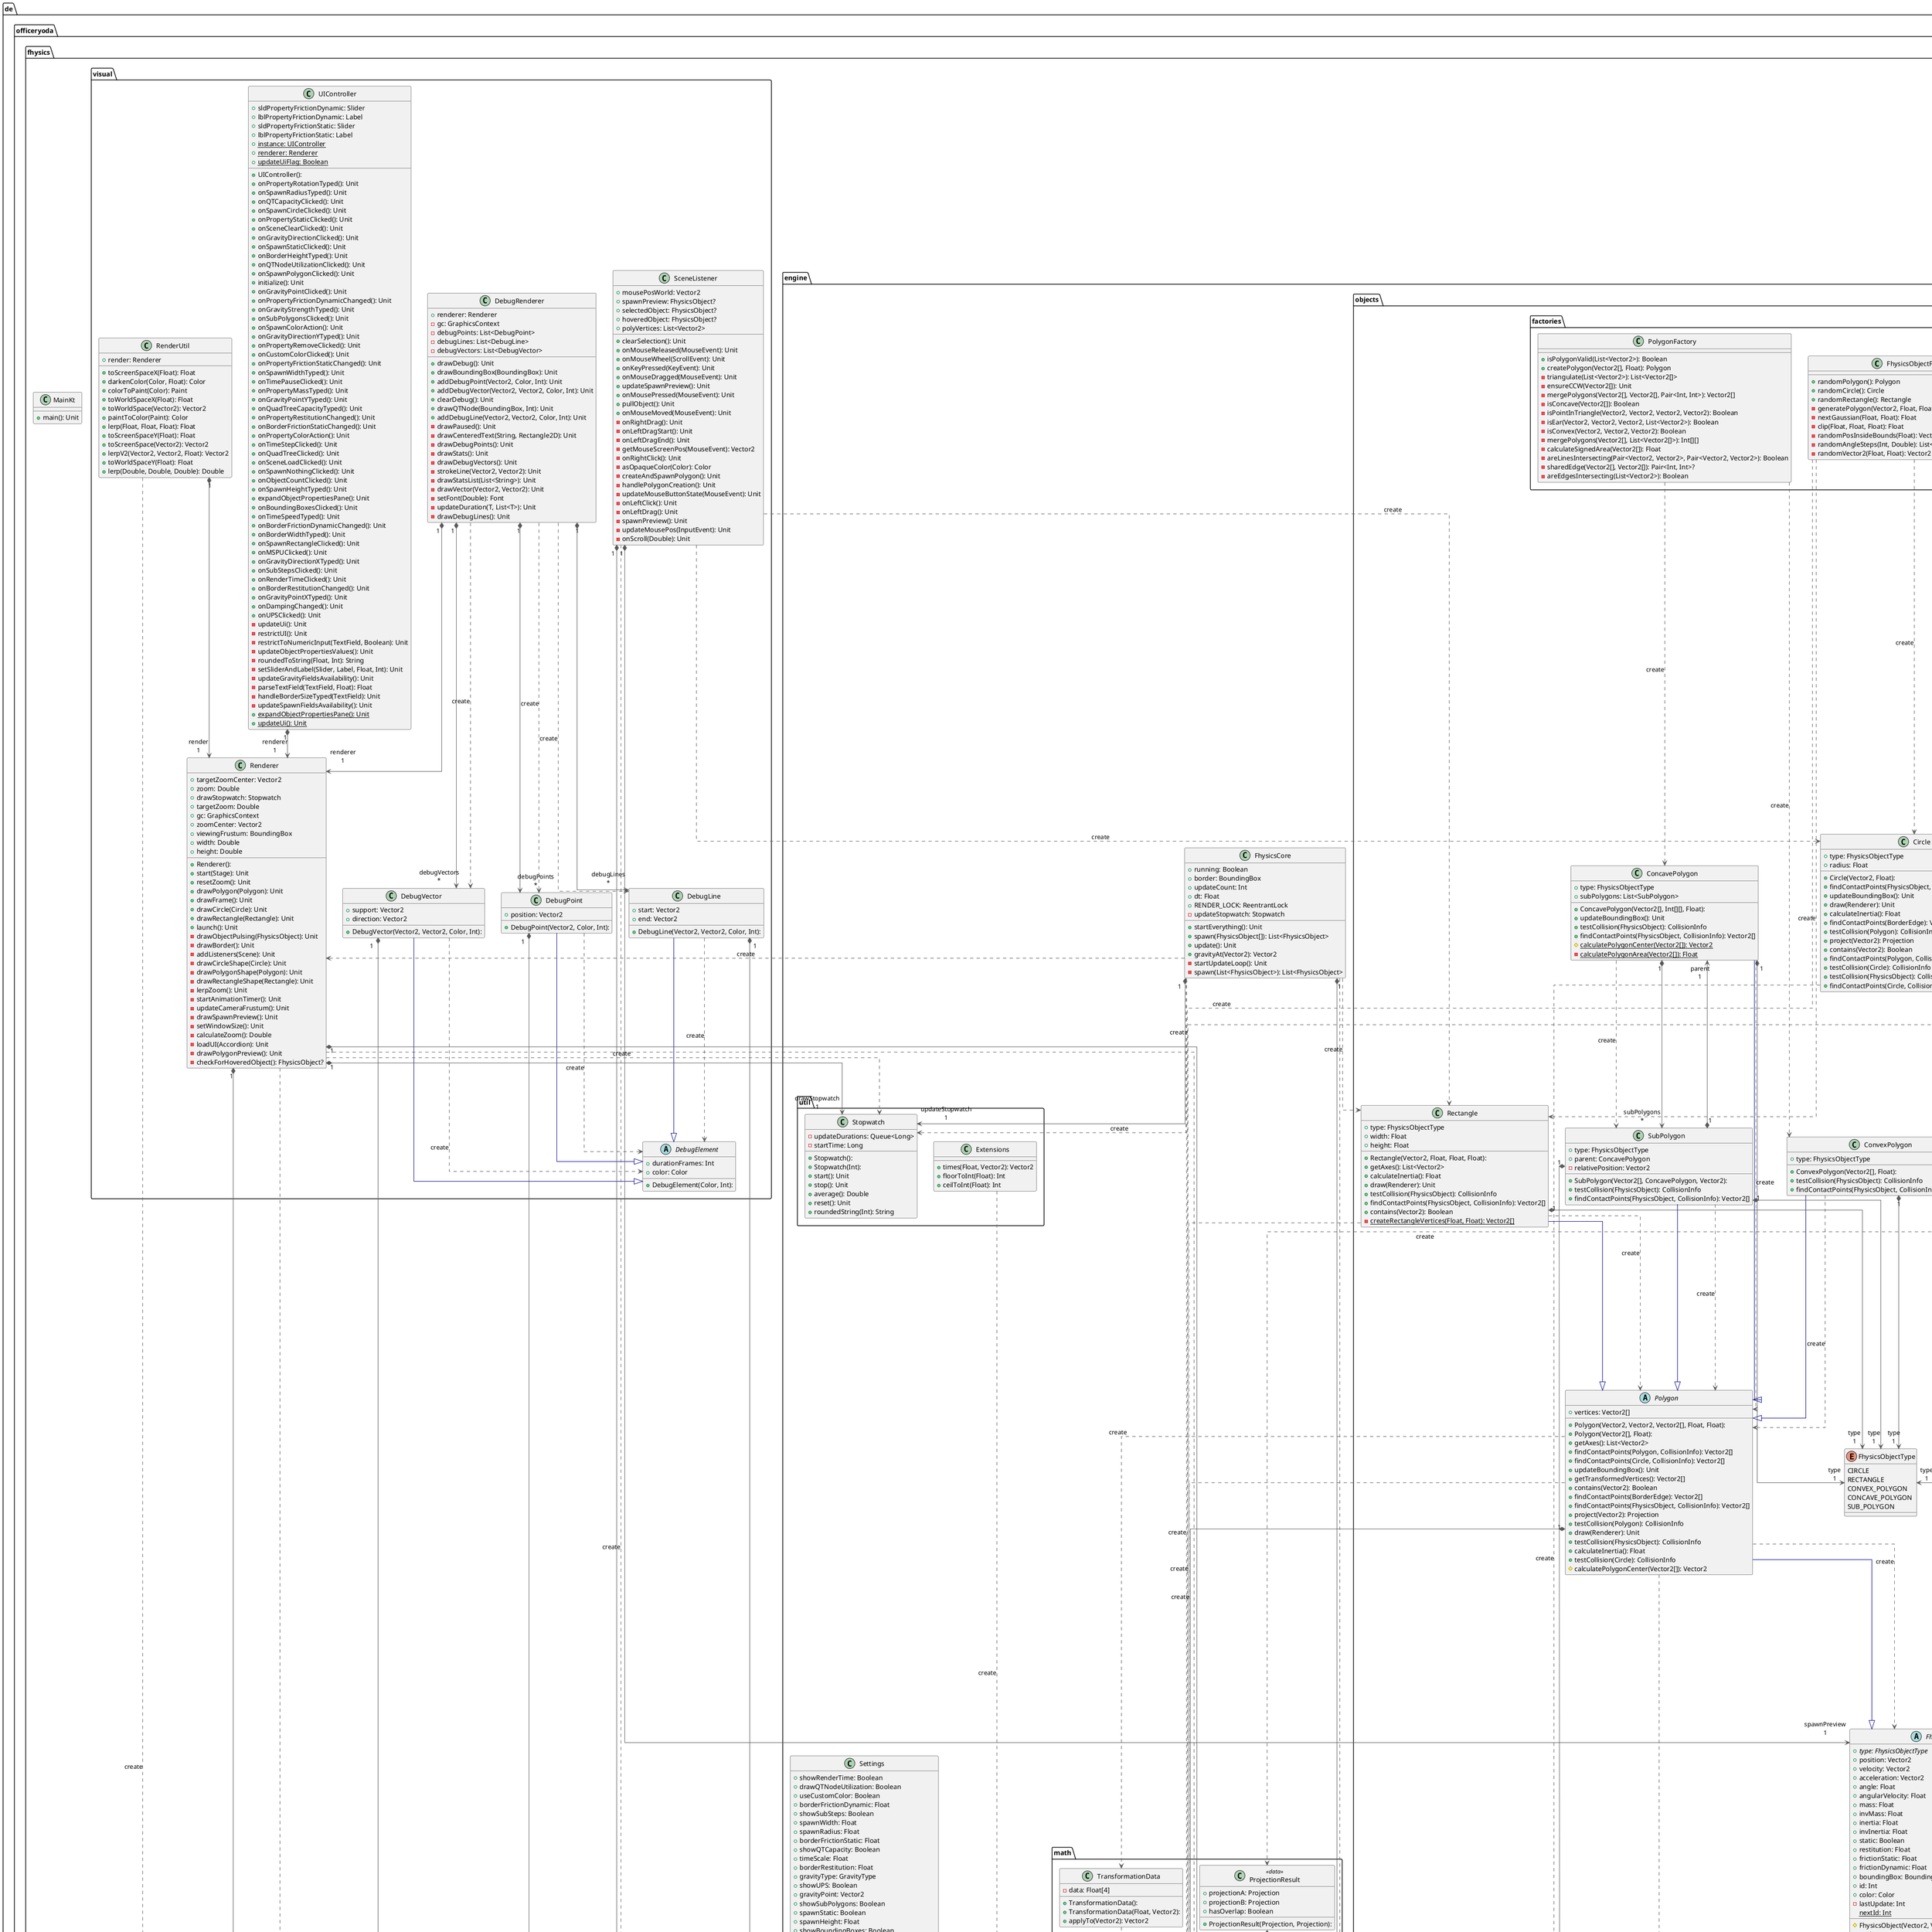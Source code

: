 @startuml

top to bottom direction
skinparam linetype ortho

class de.officeryoda.fhysics.engine.collision.BorderEdge << data >> {
    + normal: Vector2
    + borderPosition: Float
    + edgeCorner: Vector2
    + BorderEdge(Vector2, Float, Vector2):
    + testCollision(FhysicsObject): CollisionInfo
}

class de.officeryoda.fhysics.engine.collision.CollisionFinder {
    + testCollision(Circle, Circle): CollisionInfo
    + testCollision(Polygon, Polygon): CollisionInfo
    + testCollision(Polygon, Circle): CollisionInfo
    + getClosestPointOnLine(Vector2, Vector2, Vector2): Vector2
    - checkAxesForOverlap(List<Vector2>, Polygon, Circle): Boolean
    - testConcavePolygonCollision(ConcavePolygon, Circle): CollisionInfo
    - getUniqueAxes(Polygon, Polygon): List<Vector2>
    - testProjectionOverlap(Vector2, FhysicsObject, FhysicsObject): ProjectionResult
    - calculateOverlap(Circle, Circle, Vector2): Float
    - getClosestPoint(Polygon, Vector2): Vector2
    - findCollisionInfo(Polygon, Polygon, List<Vector2>): CollisionInfo
    - findDeepestCollision(Polygon, Polygon): CollisionInfo
    - testConcavePolygonCollision(Polygon, Polygon): CollisionInfo
}

class de.officeryoda.fhysics.engine.collision.CollisionInfo << data >> {
    + objA: FhysicsObject?
    + objB: FhysicsObject?
    + normal: Vector2
    + depth: Float
    + hasCollision: Boolean
    + CollisionInfo(FhysicsObject?, FhysicsObject?, Vector2, Float):
    + CollisionInfo():
}

class de.officeryoda.fhysics.engine.collision.CollisionSolver {
    + moveInsideBorder(FhysicsObject): Set<BorderEdge>
    + updateBorderObjects(): Unit
    + solveCollision(CollisionInfo): Unit
    + handleBorderCollisions(FhysicsObject): Unit
    - solveImpulseBorder(BorderEdge, FhysicsObject, Vector2[]): Float[]
    - solveFriction(FhysicsObject, FhysicsObject, Vector2[], Float[], Vector2): Unit
    - solveFrictionBorder(BorderEdge, FhysicsObject, Vector2[], Float[]): Unit
    - calculateFrictionMagnitude(Vector2, Vector2, FhysicsObject, FhysicsObject, Vector2, Vector2, Vector2[]): Float
    - applyImpulse(ArrayList<Vector2>, Vector2[], FhysicsObject): Unit
    - calculateImpulseMagnitude(FhysicsObject, FhysiscsObject, Vector2, Int, Float, Vector2, Vector2): Float
    - separateOverlappingObjects(CollisionInfo): Unit
    - calculateImpulseMagnitude(FhysicsObject, Vector2, Vector2, Float, Int): Float
    - calculateRelativeVelocity(FhysicsObject, FhysicsObject, Vector2, Vector2): Vector2
    - applyImpulses(ArrayList<Vector2>, Vector2[], FhysicsObject, FhysicsObject): Unit
    - solveImpulse(FhysicsObject, FhysicsObject, Vector2[], CollisionInfo): Float[]
    - processBorderContactPointsImpulse(Vector2[], FhysicsObject, Vector2, ArrayList<Vector2>): Float[]
    - applyCoulombsLaw(Float, Float, Vector2, Float, Float): Vector2
    - calculateFrictionMagnitude(Vector2, Vector2, FhysicsObject, Vector2, Vector2[]): Float
    - processObjectContactPointsImpulse(Vector2[], FhysicsObject, FhysicsObject, Vector2, ArrayList<Vector2>): Float[]
    - processObjectContactPointsFriction(Vector2[], FhysicsObject, FhysicsObject, Vector2, ArrayList<Vector2>, Float[]): Unit
    - applyFriction(ArrayList<Vector2>, FhysicsObject, Vector2[]): Unit
    - processBorderContactPointsFriction(Vector2[], FhysicsObject, Vector2, ArrayList<Vector2>, Float[]): Unit
    - clampSmallAngularVelocity(FhysicsObject): Unit
    - applyFriction(ArrayList<Vector2>, Vector2[], FhysicsObject, FhysicsObject, Float): Unit
    - calculateContactPerpendicular(Vector2, FhysicsObject): Vector2
    - solveBorderCollision(FhysicsObject, BorderEdge): Unit
}

class de.officeryoda.fhysics.engine.collision.ContactFinder {
    + findContactPoints(Circle, CollisionInfo): Vector2[]
    + findContactPoints(BorderEdge, Circle): Vector2[]
    + findContactPoints(Polygon, Polygon): Vector2[]
    + findContactPoints(BorderEdge, Polygon): Vector2[]
    + getConvexPolygons(Polygon, Polygon): Pair<List<Polygon>, List<Polygon>>
    - findConcavePolygonContactPoints(BorderEdge, ConcavePolygon): Vector2[]
    - findConcavePolygonContactPoints(Polygon, Polygon): Vector2[]
    - isNearExisting(Vector2, List<Vector2>): Boolean
    - findContactPoints(List<Polygon>, List<Polygon>): Vector2[]
    - nearlyEquals(Vector2, Vector2): Boolean
}

class de.officeryoda.fhysics.engine.datastructures.BoundingBox << data >> {
    x: Float
    y: Float
    width: Float
    height: Float
    + BoundingBox():
    + BoundingBox(Float, Float, Float, Float):
    + contains(BoundingBox): Boolean
    + overlaps(BoundingBox): Boolean
    + contains(Vector2): Boolean
    + setFromPolygon: Polygon
    + setFromCircle: Circle
}

class de.officeryoda.fhysics.engine.datastructures.IndexedFreeList<T> {
    - data: List<FreeElement<T>>
    - firstFree: Int
    + IndexedFreeList():
    + IndexedFreeList(T):
    + free(Int): Unit
    + clear(): Unit
    + get(Int): T
    + capacity(): Int
    + usedCount(): Int
    + iterator(): Iterator<T>
    + add(T): Int
    + indexOf(T): Int
}

class de.officeryoda.fhysics.engine.datastructures.FreeElement<T> << data >> {
    + element: T?
    + next: Int
    + FreeElement(T?, Int):
    + FreeElement():
}

class de.officeryoda.fhysics.engine.datastructures.QuadTree {
    + capacity: Int
    + clearFlag: Boolean
    + rebuildFlag: Boolean
    + pendingRemovals: List<FhysicsObject>
    - pendingAdditions: List<FhysicsObject>
    - MIN_SIZE: Float
    - objectLists: IndexedFreeList<List<FhysicsObject>>
    - root: QTNode
    - nodes: List<QTNode>
    - threadPool: ExecutorService
    + update(): Unit
    + insert(FhysicsObject): Unit
    + query(Vector2): FhysicsObject?
    + rebuild(): Unit
    + clear(): Unit
    + shutdownThreadPool(): Unit
    + processPendingOperations(): Unit
    + getObjectCountInChildren(QTNode): Int
    + remove(FhysicsObject): Unit
    + drawObjects(Renderer): Unit
    + drawNodes(BoundingBox): Unit
    - insertPending(): Unit
    - removeIteratively(FhysicsObject): Unit
    - insertOverlappingObjects(QTNode, QTNode): Unit
    - updateFhysicsObjects(List<FhysicsObject>): Unit
    - removePending(): Unit
    - shouldSplitNode(QTNode): Boolean
    - totalRebuild(): Unit
    - getLeafNode(Vector2): QTNode
    - queryLeafObjects(QTNode, Vector2): FhysicsObject?
    - tryCollapseBranch(QTNode): Unit
    - moveObjectsToChildren(QTNode, Int): Unit
    - addNotContainedToList(QTNode, List<FhysicsObject>): Unit
    - addOverlappingChildrenToQueue(QTNode, BoundingBox, ArrayDeque<QTNode>): Unit
    - insertIntoLeaf(FhysicsObject, QTNode): Unit
    - createChildNodes(BoundingBox): Int
    - tryInsertRebuildList(List<FhysicsObject>, QTNode): Unit
    - trySplitNode(QTNode): Unit
    - findOverlappingLeaves(BoundingBox, QTNode): List<QTNode>
    - updateLeaf(QTNode): Unit
    - insertIteratively(FhysicsObject, QTNode): Unit
    - moveObjects(QTNode, QTNode): Unit
    - getChildren(QTNode): QTNode[]
    - handleCollisions(List<FhysicsObject>): Unit
    - convertToBranch(QTNode, Int): Unit
    - collapseBranch(QTNode): Unit
}

class de.officeryoda.fhysics.engine.datastructures.QTNode << data >> {
    + bbox: BoundingBox
    + index: Int
    + objects: List<FhysicsObject>
    + isLeaf: Boolean
    + QTNode(BoundingBox):
    + convertToBranch(): Unit
    + convertToLeaf(): Unit
}

class de.officeryoda.fhysics.engine.math.Projection << data >> {
    + min: Float
    + max: Float
    + Projection(Float, Float):
    + overlaps(Projection): Boolean
}

class de.officeryoda.fhysics.engine.math.ProjectionResult << data >> {
    + projectionA: Projection
    + projectionB: Projection
    + hasOverlap: Boolean
    + ProjectionResult(Projection, Projection):
}

class de.officeryoda.fhysics.engine.math.TransformationData {
    - data: Float[4]
    + TransformationData():
    + TransformationData(Float, Vector2):
    + applyTo(Vector2): Vector2
}

class de.officeryoda.fhysics.engine.math.Vector2 << data >> {
    + x: Float
    + y: Float
    {static} ZERO: Vector2
    + Vector2(Float, Float):
    + Vector2(Float):
    + Vector2():
    + dot(Vector2): Float
    + cross(Vector2): Float
    + normalized(): Vector2
    + negate(): Unit
    + rotated(Float): Vector2
    + rotatedAround(Float, Vector2): Vector2
    + sqrDistanceTo(Vector2): Float
    + distanceTo(Vector2): Float
    + sqrMagnitude(): Float
    + magnitude(): Float
}

class de.officeryoda.fhysics.engine.objects.factories.FhysicsObjectFactory {
    + randomPolygon(): Polygon
    + randomCircle(): Circle
    + randomRectangle(): Rectangle
    - generatePolygon(Vector2, Float, Float, Float, Int): List<Vector2>
    - nextGaussian(Float, Float): Float
    - clip(Float, Float, Float): Float
    - randomPosInsideBounds(Float): Vector2
    - randomAngleSteps(Int, Double): List<Double>
    - randomVector2(Float, Float): Vector2
}

class de.officeryoda.fhysics.engine.objects.factories.PolygonFactory {
    + isPolygonValid(List<Vector2>): Boolean
    + createPolygon(Vector2[], Float): Polygon
    - triangulate(List<Vector2>): List<Vector2[]>
    - ensureCCW(Vector2[]): Unit
    - mergePolygons(Vector2[], Vector2[], Pair<Int, Int>): Vector2[]
    - isConcave(Vector2[]): Boolean
    - isPointInTriangle(Vector2, Vector2, Vector2, Vector2): Boolean
    - isEar(Vector2, Vector2, Vector2, List<Vector2>): Boolean
    - isConvex(Vector2, Vector2, Vector2): Boolean
    - mergePolygons(Vector2[], List<Vector2[]>): Int[][]
    - calculateSignedArea(Vector2[]): Float
    - areLinesIntersecting(Pair<Vector2, Vector2>, Pair<Vector2, Vector2>): Boolean
    - sharedEdge(Vector2[], Vector2[]): Pair<Int, Int>?
    - areEdgesIntersecting(List<Vector2>): Boolean
}

class de.officeryoda.fhysics.engine.objects.Circle {
    + type: FhysicsObjectType
    + radius: Float
    + Circle(Vector2, Float):
    + findContactPoints(FhysicsObject, CollisionInfo): Vector2[]
    + updateBoundingBox(): Unit
    + draw(Renderer): Unit
    + calculateInertia(): Float
    + findContactPoints(BorderEdge): Vector2[]
    + testCollision(Polygon): CollisionInfo
    + project(Vector2): Projection
    + contains(Vector2): Boolean
    + findContactPoints(Polygon, CollisionInfo): Vector2[]
    + testCollision(Circle): CollisionInfo
    + testCollision(FhysicsObject): CollisionInfo
    + findContactPoints(Circle, CollisionInfo): Vector2[]
}

class de.officeryoda.fhysics.engine.objects.ConcavePolygon {
    + type: FhysicsObjectType
    + subPolygons: List<SubPolygon>
    + ConcavePolygon(Vector2[], Int[][], Float):
    + updateBoundingBox(): Unit
    + testCollision(FhysicsObject): CollisionInfo
    + findContactPoints(FhysicsObject, CollisionInfo): Vector2[]
    {static} # calculatePolygonCenter(Vector2[]): Vector2
    {static} - calculatePolygonArea(Vector2[]): Float
}

class de.officeryoda.fhysics.engine.objects.ConvexPolygon {
    + type: FhysicsObjectType
    + ConvexPolygon(Vector2[], Float):
    + testCollision(FhysicsObject): CollisionInfo
    + findContactPoints(FhysicsObject, CollisionInfo): Vector2[]
}

abstract class de.officeryoda.fhysics.engine.objects.FhysicsObject {
    {abstract} + type: FhysicsObjectType
    + position: Vector2
    + velocity: Vector2
    + acceleration: Vector2
    + angle: Float
    + angularVelocity: Float
    + mass: Float
    + invMass: Float
    + inertia: Float
    + invInertia: Float
    + static: Boolean
    + restitution: Float
    + frictionStatic: Float
    + frictionDynamic: Float
    + boundingBox: BoundingBox
    + id: Int
    + color: Color
    - lastUpdate: Int
    {static} nextId: Int
    # FhysicsObject(Vector2, Vector2, Float, Float, Float):
    + update(): Unit
    {abstract} + project(Vector2): Projection
    {abstract} + contains(Vector2): Boolean
    {abstract} + draw(Renderer): Unit
    {abstract} + updateBoundingBox(): Unit
    {abstract} + calculateInertia(): Float
    {abstract} + findContactPoints(BorderEdge): Vector2[]
    {abstract} + findContactPoints(FhysicsObject, CollisionInfo): Vector2[]
    {abstract} + findContactPoints(Circle, CollisionInfo): Vector2[]
    {abstract} + findContactPoints(Polygon, CollisionInfo): Vector2[]
    + testCollision(BorderEdge): CollisionInfo
    {abstract} + testCollision(FhysicsObject): CollisionInfo
    {abstract} + testCollision(Circle): CollisionInfo
    {abstract} + testCollision(Polygon): CollisionInfo
    - colorFromId(): Color
}

enum de.officeryoda.fhysics.engine.objects.FhysicsObjectType {
    CIRCLE
    RECTANGLE
    CONVEX_POLYGON
    CONCAVE_POLYGON
    SUB_POLYGON
}

abstract class de.officeryoda.fhysics.engine.objects.Polygon {
    + vertices: Vector2[]
    + Polygon(Vector2, Vector2, Vector2[], Float, Float):
    + Polygon(Vector2[], Float):
    + getAxes(): List<Vector2>
    + findContactPoints(Polygon, CollisionInfo): Vector2[]
    + findContactPoints(Circle, CollisionInfo): Vector2[]
    + updateBoundingBox(): Unit
    + getTransformedVertices(): Vector2[]
    + contains(Vector2): Boolean
    + findContactPoints(BorderEdge): Vector2[]
    + findContactPoints(FhysicsObject, CollisionInfo): Vector2[]
    + project(Vector2): Projection
    + testCollision(Polygon): CollisionInfo
    + draw(Renderer): Unit
    + testCollision(FhysicsObject): CollisionInfo
    + calculateInertia(): Float
    + testCollision(Circle): CollisionInfo
    # calculatePolygonCenter(Vector2[]): Vector2
}

class de.officeryoda.fhysics.engine.objects.Rectangle {
    + type: FhysicsObjectType
    + width: Float
    + height: Float
    + Rectangle(Vector2, Float, Float, Float):
    + getAxes(): List<Vector2>
    + calculateInertia(): Float
    + draw(Renderer): Unit
    + testCollision(FhysicsObject): CollisionInfo
    + findContactPoints(FhysicsObject, CollisionInfo): Vector2[]
    + contains(Vector2): Boolean
    {static} - createRectangleVertices(Float, Float): Vector2[]
}

class de.officeryoda.fhysics.engine.objects.SubPolygon {
    + type: FhysicsObjectType
    + parent: ConcavePolygon
    - relativePosition: Vector2
    + SubPolygon(Vector2[], ConcavePolygon, Vector2):
    + testCollision(FhysicsObject): CollisionInfo
    + findContactPoints(FhysicsObject, CollisionInfo): Vector2[]
}

class de.officeryoda.fhysics.engine.util.Extensions {
    + times(Float, Vector2): Vector2
    + floorToInt(Float): Int
    + ceilToInt(Float): Int
}

class de.officeryoda.fhysics.engine.util.Stopwatch {
    - updateDurations: Queue<Long>
    - startTime: Long
    + Stopwatch():
    + Stopwatch(Int):
    + start(): Unit
    + stop(): Unit
    + average(): Double
    + reset(): Unit
    + roundedString(Int): String
}

class de.officeryoda.fhysics.engine.FhysicsCore {
    + running: Boolean
    + border: BoundingBox
    + updateCount: Int
    + dt: Float
    + RENDER_LOCK: ReentrantLock
    - updateStopwatch: Stopwatch
    + startEverything(): Unit
    + spawn(FhysicsObject[]): List<FhysicsObject>
    + update(): Unit
    + gravityAt(Vector2): Vector2
    - startUpdateLoop(): Unit
    - spawn(List<FhysicsObject>): List<FhysicsObject>
}

class de.officeryoda.fhysics.engine.SceneManager {
    + scenes: List<CustomScene>
    + loadPendingScene(): Unit
    + clearScene(): Unit
    + loadScene(String?): Unit
    - createScenes(): List<CustomScene>
}

class de.officeryoda.fhysics.engine.CustomScene << data >> {
    + name: String
    + settings: Map<String, Object>
    + objectCreation: () -> Unit
    + CustomScene(String, Map<String, Object>, () -> Unit):
    + load(): Unit
}

class de.officeryoda.fhysics.engine.Settings {
    + showRenderTime: Boolean
    + drawQTNodeUtilization: Boolean
    + useCustomColor: Boolean
    + borderFrictionDynamic: Float
    + showSubSteps: Boolean
    + spawnWidth: Float
    + spawnRadius: Float
    + borderFrictionStatic: Float
    + showQTCapacity: Boolean
    + timeScale: Float
    + borderRestitution: Float
    + gravityType: GravityType
    + showUPS: Boolean
    + gravityPoint: Vector2
    + showSubPolygons: Boolean
    + spawnStatic: Boolean
    + spawnHeight: Float
    + showBoundingBoxes: Boolean
    + damping: Float
    + spawnObjectType: SpawnObjectType
    + gravityDirection: Vector2
    + showObjectCount: Boolean
    + showMSPU: Boolean
    + spawnColor: Color
    + gravityPointStrength: Float
    + drawQuadTree: Boolean
    + setBorderProperties(Float, Float, Float): Unit
    + load(Map<String, Object>): Unit
    + loadDefault(): Unit
}

enum de.officeryoda.fhysics.engine.SpawnObjectType {
    NOTHING
    CIRCLE
    RECTANGLE
    POLYGON
}

enum de.officeryoda.fhysics.engine.GravityType {
    DIRECTIONAL
    TOWARDS_POINT
}

abstract class de.officeryoda.fhysics.visual.DebugElement {
    + durationFrames: Int
    + color: Color
    + DebugElement(Color, Int):
}

class de.officeryoda.fhysics.visual.DebugPoint {
    + position: Vector2
    + DebugPoint(Vector2, Color, Int):
}

class de.officeryoda.fhysics.visual.DebugLine {
    + start: Vector2
    + end: Vector2
    + DebugLine(Vector2, Vector2, Color, Int):
}

class de.officeryoda.fhysics.visual.DebugVector {
    + support: Vector2
    + direction: Vector2
    + DebugVector(Vector2, Vector2, Color, Int):
}

class de.officeryoda.fhysics.visual.DebugRenderer {
    + renderer: Renderer
    - gc: GraphicsContext
    - debugPoints: List<DebugPoint>
    - debugLines: List<DebugLine>
    - debugVectors: List<DebugVector>
    + drawDebug(): Unit
    + drawBoundingBox(BoundingBox): Unit
    + addDebugPoint(Vector2, Color, Int): Unit
    + addDebugVector(Vector2, Vector2, Color, Int): Unit
    + clearDebug(): Unit
    + drawQTNode(BoundingBox, Int): Unit
    + addDebugLine(Vector2, Vector2, Color, Int): Unit
    - drawPaused(): Unit
    - drawCenteredText(String, Rectangle2D): Unit
    - drawDebugPoints(): Unit
    - drawStats(): Unit
    - drawDebugVectors(): Unit
    - strokeLine(Vector2, Vector2): Unit
    - drawStatsList(List<String>): Unit
    - drawVector(Vector2, Vector2): Unit
    - setFont(Double): Font
    - updateDuration(T, List<T>): Unit
    - drawDebugLines(): Unit
}

class de.officeryoda.fhysics.visual.Renderer {
    + targetZoomCenter: Vector2
    + zoom: Double
    + drawStopwatch: Stopwatch
    + targetZoom: Double
    + gc: GraphicsContext
    + zoomCenter: Vector2
    + viewingFrustum: BoundingBox
    + width: Double
    + height: Double
    + Renderer():
    + start(Stage): Unit
    + resetZoom(): Unit
    + drawPolygon(Polygon): Unit
    + drawFrame(): Unit
    + drawCircle(Circle): Unit
    + drawRectangle(Rectangle): Unit
    + launch(): Unit
    - drawObjectPulsing(FhysicsObject): Unit
    - drawBorder(): Unit
    - addListeners(Scene): Unit
    - drawCircleShape(Circle): Unit
    - drawPolygonShape(Polygon): Unit
    - drawRectangleShape(Rectangle): Unit
    - lerpZoom(): Unit
    - startAnimationTimer(): Unit
    - updateCameraFrustum(): Unit
    - drawSpawnPreview(): Unit
    - setWindowSize(): Unit
    - calculateZoom(): Double
    - loadUI(Accordion): Unit
    - drawPolygonPreview(): Unit
    - checkForHoveredObject(): FhysicsObject?
}

class de.officeryoda.fhysics.visual.RenderUtil {
    + render: Renderer
    + toScreenSpaceX(Float): Float
    + darkenColor(Color, Float): Color
    + colorToPaint(Color): Paint
    + toWorldSpaceX(Float): Float
    + toWorldSpace(Vector2): Vector2
    + paintToColor(Paint): Color
    + lerp(Float, Float, Float): Float
    + toScreenSpaceY(Float): Float
    + toScreenSpace(Vector2): Vector2
    + lerpV2(Vector2, Vector2, Float): Vector2
    + toWorldSpaceY(Float): Float
    + lerp(Double, Double, Double): Double
}

class de.officeryoda.fhysics.visual.SceneListener {
    + mousePosWorld: Vector2
    + spawnPreview: FhysicsObject?
    + selectedObject: FhysicsObject?
    + hoveredObject: FhysicsObject?
    + polyVertices: List<Vector2>
    + clearSelection(): Unit
    + onMouseReleased(MouseEvent): Unit
    + onMouseWheel(ScrollEvent): Unit
    + onKeyPressed(KeyEvent): Unit
    + onMouseDragged(MouseEvent): Unit
    + updateSpawnPreview(): Unit
    + onMousePressed(MouseEvent): Unit
    + pullObject(): Unit
    + onMouseMoved(MouseEvent): Unit
    - onRightDrag(): Unit
    - onLeftDragStart(): Unit
    - onLeftDragEnd(): Unit
    - getMouseScreenPos(MouseEvent): Vector2
    - onRightClick(): Unit
    - asOpaqueColor(Color): Color
    - createAndSpawnPolygon(): Unit
    - handlePolygonCreation(): Unit
    - updateMouseButtonState(MouseEvent): Unit
    - onLeftClick(): Unit
    - onLeftDrag(): Unit
    - spawnPreview(): Unit
    - updateMousePos(InputEvent): Unit
    - onScroll(Double): Unit
}

class de.officeryoda.fhysics.visual.UIController {
    + sldPropertyFrictionDynamic: Slider
    + lblPropertyFrictionDynamic: Label
    + sldPropertyFrictionStatic: Slider
    + lblPropertyFrictionStatic: Label
    + {static} instance: UIController
    + {static} renderer: Renderer
    + {static} updateUiFlag: Boolean
    + UIController():
    + onPropertyRotationTyped(): Unit
    + onSpawnRadiusTyped(): Unit
    + onQTCapacityClicked(): Unit
    + onSpawnCircleClicked(): Unit
    + onPropertyStaticClicked(): Unit
    + onSceneClearClicked(): Unit
    + onGravityDirectionClicked(): Unit
    + onSpawnStaticClicked(): Unit
    + onBorderHeightTyped(): Unit
    + onQTNodeUtilizationClicked(): Unit
    + onSpawnPolygonClicked(): Unit
    + initialize(): Unit
    + onGravityPointClicked(): Unit
    + onPropertyFrictionDynamicChanged(): Unit
    + onGravityStrengthTyped(): Unit
    + onSubPolygonsClicked(): Unit
    + onSpawnColorAction(): Unit
    + onGravityDirectionYTyped(): Unit
    + onPropertyRemoveClicked(): Unit
    + onCustomColorClicked(): Unit
    + onPropertyFrictionStaticChanged(): Unit
    + onSpawnWidthTyped(): Unit
    + onTimePauseClicked(): Unit
    + onPropertyMassTyped(): Unit
    + onGravityPointYTyped(): Unit
    + onQuadTreeCapacityTyped(): Unit
    + onPropertyRestitutionChanged(): Unit
    + onBorderFrictionStaticChanged(): Unit
    + onPropertyColorAction(): Unit
    + onTimeStepClicked(): Unit
    + onQuadTreeClicked(): Unit
    + onSceneLoadClicked(): Unit
    + onSpawnNothingClicked(): Unit
    + onObjectCountClicked(): Unit
    + onSpawnHeightTyped(): Unit
    + expandObjectPropertiesPane(): Unit
    + onBoundingBoxesClicked(): Unit
    + onTimeSpeedTyped(): Unit
    + onBorderFrictionDynamicChanged(): Unit
    + onBorderWidthTyped(): Unit
    + onSpawnRectangleClicked(): Unit
    + onMSPUClicked(): Unit
    + onGravityDirectionXTyped(): Unit
    + onSubStepsClicked(): Unit
    + onRenderTimeClicked(): Unit
    + onBorderRestitutionChanged(): Unit
    + onGravityPointXTyped(): Unit
    + onDampingChanged(): Unit
    + onUPSClicked(): Unit
    - updateUi(): Unit
    - restrictUI(): Unit
    - restrictToNumericInput(TextField, Boolean): Unit
    - updateObjectPropertiesValues(): Unit
    - roundedToString(Float, Int): String
    - setSliderAndLabel(Slider, Label, Float, Int): Unit
    - updateGravityFieldsAvailability(): Unit
    - parseTextField(TextField, Float): Float
    - handleBorderSizeTyped(TextField): Unit
    - updateSpawnFieldsAvailability(): Unit
    {static} + expandObjectPropertiesPane(): Unit
    {static} + updateUi(): Unit
}

class de.officeryoda.fhysics.MainKt {
    + main(): Unit
}

Circle                         -[#000082,plain]-^  FhysicsObject
Circle                         -[#595959,dashed]->  FhysicsObject                 : "«create»"
Circle                        "1" *-[#595959,plain]-> "type\n1" FhysicsObjectType
Circle                         -[#595959,dashed]->  Projection              : "«create»"
CollisionFinder                -[#595959,dashed]->  CollisionInfo           : "«create»"
CollisionFinder                -[#595959,dashed]->  ProjectionResult        : "«create»"
CollisionSolver                -[#595959,dashed]->  BorderEdge              : "«create»"
CollisionSolver               "1" *-[#595959,plain]-> "borderObjects\n*" BorderEdge
CollisionSolver                -[#595959,dashed]->  Vector2                 : "«create»"
ConcavePolygon                "1" *-[#595959,plain]-> "type\n1" FhysicsObjectType
ConcavePolygon                 -[#000082,plain]-^  Polygon
ConcavePolygon                 -[#595959,dashed]->  Polygon                       : "«create»"
ConcavePolygon                 -[#595959,dashed]->  SubPolygon                    : "«create»"
ConcavePolygon                "1" *-[#595959,plain]-> "subPolygons\n*" SubPolygon
ContactFinder                  -[#595959,dashed]->  Vector2                 : "«create»"
ConvexPolygon                 "1" *-[#595959,plain]-> "type\n1" FhysicsObjectType
ConvexPolygon                  -[#000082,plain]-^  Polygon
ConvexPolygon                  -[#595959,dashed]->  Polygon                       : "«create»"
DebugLine                      -[#000082,plain]-^  DebugElement
DebugLine                      -[#595959,dashed]->  DebugElement                  : "«create»"
DebugLine                     "1" *-[#595959,plain]-> "start\n1" Vector2
DebugPoint                     -[#000082,plain]-^  DebugElement
DebugPoint                     -[#595959,dashed]->  DebugElement                  : "«create»"
DebugPoint                    "1" *-[#595959,plain]-> "position\n1" Vector2
DebugRenderer                 "1" *-[#595959,plain]-> "debugLines\n*" DebugLine
DebugRenderer                  -[#595959,dashed]->  DebugLine                     : "«create»"
DebugRenderer                 "1" *-[#595959,plain]-> "debugPoints\n*" DebugPoint
DebugRenderer                  -[#595959,dashed]->  DebugPoint                    : "«create»"
DebugRenderer                 "1" *-[#595959,plain]-> "debugVectors\n*" DebugVector
DebugRenderer                  -[#595959,dashed]->  DebugVector                   : "«create»"
DebugRenderer                 "1" *-[#595959,plain]-> "renderer\n1" Renderer
DebugVector                    -[#000082,plain]-^  DebugElement
DebugVector                    -[#595959,dashed]->  DebugElement                  : "«create»"
DebugVector                   "1" *-[#595959,plain]-> "support\n1" Vector2
Extensions                   -[#595959,dashed]->  Vector2                 : "«create»"
FhysicsCore                    -[#595959,dashed]->  Rectangle                     : "«create»"
FhysicsCore                    -[#595959,dashed]->  Renderer                      : "«create»"
FhysicsCore                   "1" *-[#595959,plain]-> "updateStopwatch\n1" Stopwatch
FhysicsCore                    -[#595959,dashed]->  Stopwatch                     : "«create»"
FhysicsCore                    -[#595959,dashed]->  BoundingBox             : "«create»"
FhysicsCore                   "1" *-[#595959,plain]-> "BORDER\n1" BoundingBox
FhysicsCore                    -[#595959,dashed]->  Vector2                 : "«create»"
FhysicsObject                 "1" *-[#595959,plain]-> "boundingBox\n1" BoundingBox
FhysicsObject                  -[#595959,dashed]->  BoundingBox             : "«create»"
FhysicsObject                 "1" *-[#595959,plain]-> "position\n1" Vector2
FhysicsObjectFactory           -[#595959,dashed]->  Circle                        : "«create»"
FhysicsObjectFactory           -[#595959,dashed]->  Rectangle                     : "«create»"
FhysicsObjectFactory           -[#595959,dashed]->  Vector2                 : "«create»"
IndexedFreeList                -[#595959,dashed]->  FreeElement             : "«create»"
IndexedFreeList               "1" *-[#595959,plain]-> "data\n*" FreeElement
Polygon                        -[#000082,plain]-^  FhysicsObject
Polygon                        -[#595959,dashed]->  FhysicsObject                 : "«create»"
Polygon                        -[#595959,dashed]->  TransformationData          : "«create»"
Polygon                        -[#595959,dashed]->  Projection              : "«create»"
Polygon                        -[#595959,dashed]->  Vector2                 : "«create»"
Polygon                       "1" *-[#595959,plain]-> "vertices\n*" Vector2
PolygonFactory                 -[#595959,dashed]->  ConcavePolygon                : "«create»"
PolygonFactory                 -[#595959,dashed]->  ConvexPolygon                 : "«create»"
QuadTree                      "1" *-[#595959,plain]-> "pendingAdditions\n*" FhysicsObject
QuadTree                      "1" *-[#595959,plain]-> "objectLists\n1" IndexedFreeList
QuadTree                       -[#595959,dashed]->  IndexedFreeList               : "«create»"
QuadTree                       -[#595959,dashed]->  BoundingBox             : "«create»"
QuadTree                      "1" *-[#595959,plain]-> "nodes\n*" QTNode
QuadTree                       -[#595959,dashed]->  QTNode                  : "«create»"
Rectangle                     "1" *-[#595959,plain]-> "type\n1" FhysicsObjectType
Rectangle                      -[#000082,plain]-^  Polygon
Rectangle                      -[#595959,dashed]->  Polygon                       : "«create»"
Rectangle                      -[#595959,dashed]->  Vector2                 : "«create»"
RenderUtil                    "1" *-[#595959,plain]-> "render\n1" Renderer
RenderUtil                     -[#595959,dashed]->  Vector2                 : "«create»"
Renderer                       -[#595959,dashed]->  Stopwatch                     : "«create»"
Renderer                      "1" *-[#595959,plain]-> "drawStopwatch\n1" Stopwatch
Renderer                      "1" *-[#595959,plain]-> "viewingFrustum\n1" BoundingBox
Renderer                       -[#595959,dashed]->  BoundingBox             : "«create»"
Renderer                       -[#595959,dashed]->  Vector2                 : "«create»"
Renderer                      "1" *-[#595959,plain]-> "targetZoomCenter\n1" Vector2
SceneListener                  -[#595959,dashed]->  Circle                        : "«create»"
SceneListener                 "1" *-[#595959,plain]-> "spawnPreview\n1" FhysicsObject
SceneListener                  -[#595959,dashed]->  Rectangle                     : "«create»"
SceneListener                  -[#595959,dashed]->  Vector2                 : "«create»"
SceneListener                 "1" *-[#595959,plain]-> "polyVertices\n*" Vector2
SceneManager                   -[#595959,dashed]->  CustomScene             : "«create»"
SceneManager                  "1" *-[#595959,plain]-> "scenes\n*" CustomScene
Settings                      "1" *-[#595959,plain]-> "gravityType\n1" GravityType
Settings                      "1" *-[#595959,plain]-> "spawnObjectType\n1" SpawnObjectType
Settings                      "1" *-[#595959,plain]-> "gravityDirection\n1" Vector2
Settings                       -[#595959,dashed]->  Vector2                 : "«create»"
SubPolygon                    "1" *-[#595959,plain]-> "parent\n1" ConcavePolygon
SubPolygon                    "1" *-[#595959,plain]-> "type\n1" FhysicsObjectType
SubPolygon                     -[#000082,plain]-^  Polygon
SubPolygon                     -[#595959,dashed]->  Polygon                       : "«create»"
SubPolygon                    "1" *-[#595959,plain]-> "relativePosition\n1" Vector2
TransformationData             -[#595959,dashed]->  Vector2                 : "«create»"
UIController                  "1" *-[#595959,plain]-> "renderer\n1" Renderer
BorderEdge               -[#595959,dashed]->  CollisionInfo           : "«create»"
BorderEdge              "1" *-[#595959,plain]-> "normal\n1" Vector2
CollisionInfo           "1" *-[#595959,plain]-> "objA\n1" FhysicsObject
CollisionInfo           "1" *-[#595959,plain]-> "normal\n1" Vector2
FreeElement              +-[#820000,plain]-  IndexedFreeList
ProjectionResult        "1" *-[#595959,plain]-> "projectionA\n1" Projection
QTNode                   +-[#820000,plain]-  QuadTree
QTNode                  "1" *-[#595959,plain]-> "bbox\n1" BoundingBox
@enduml
